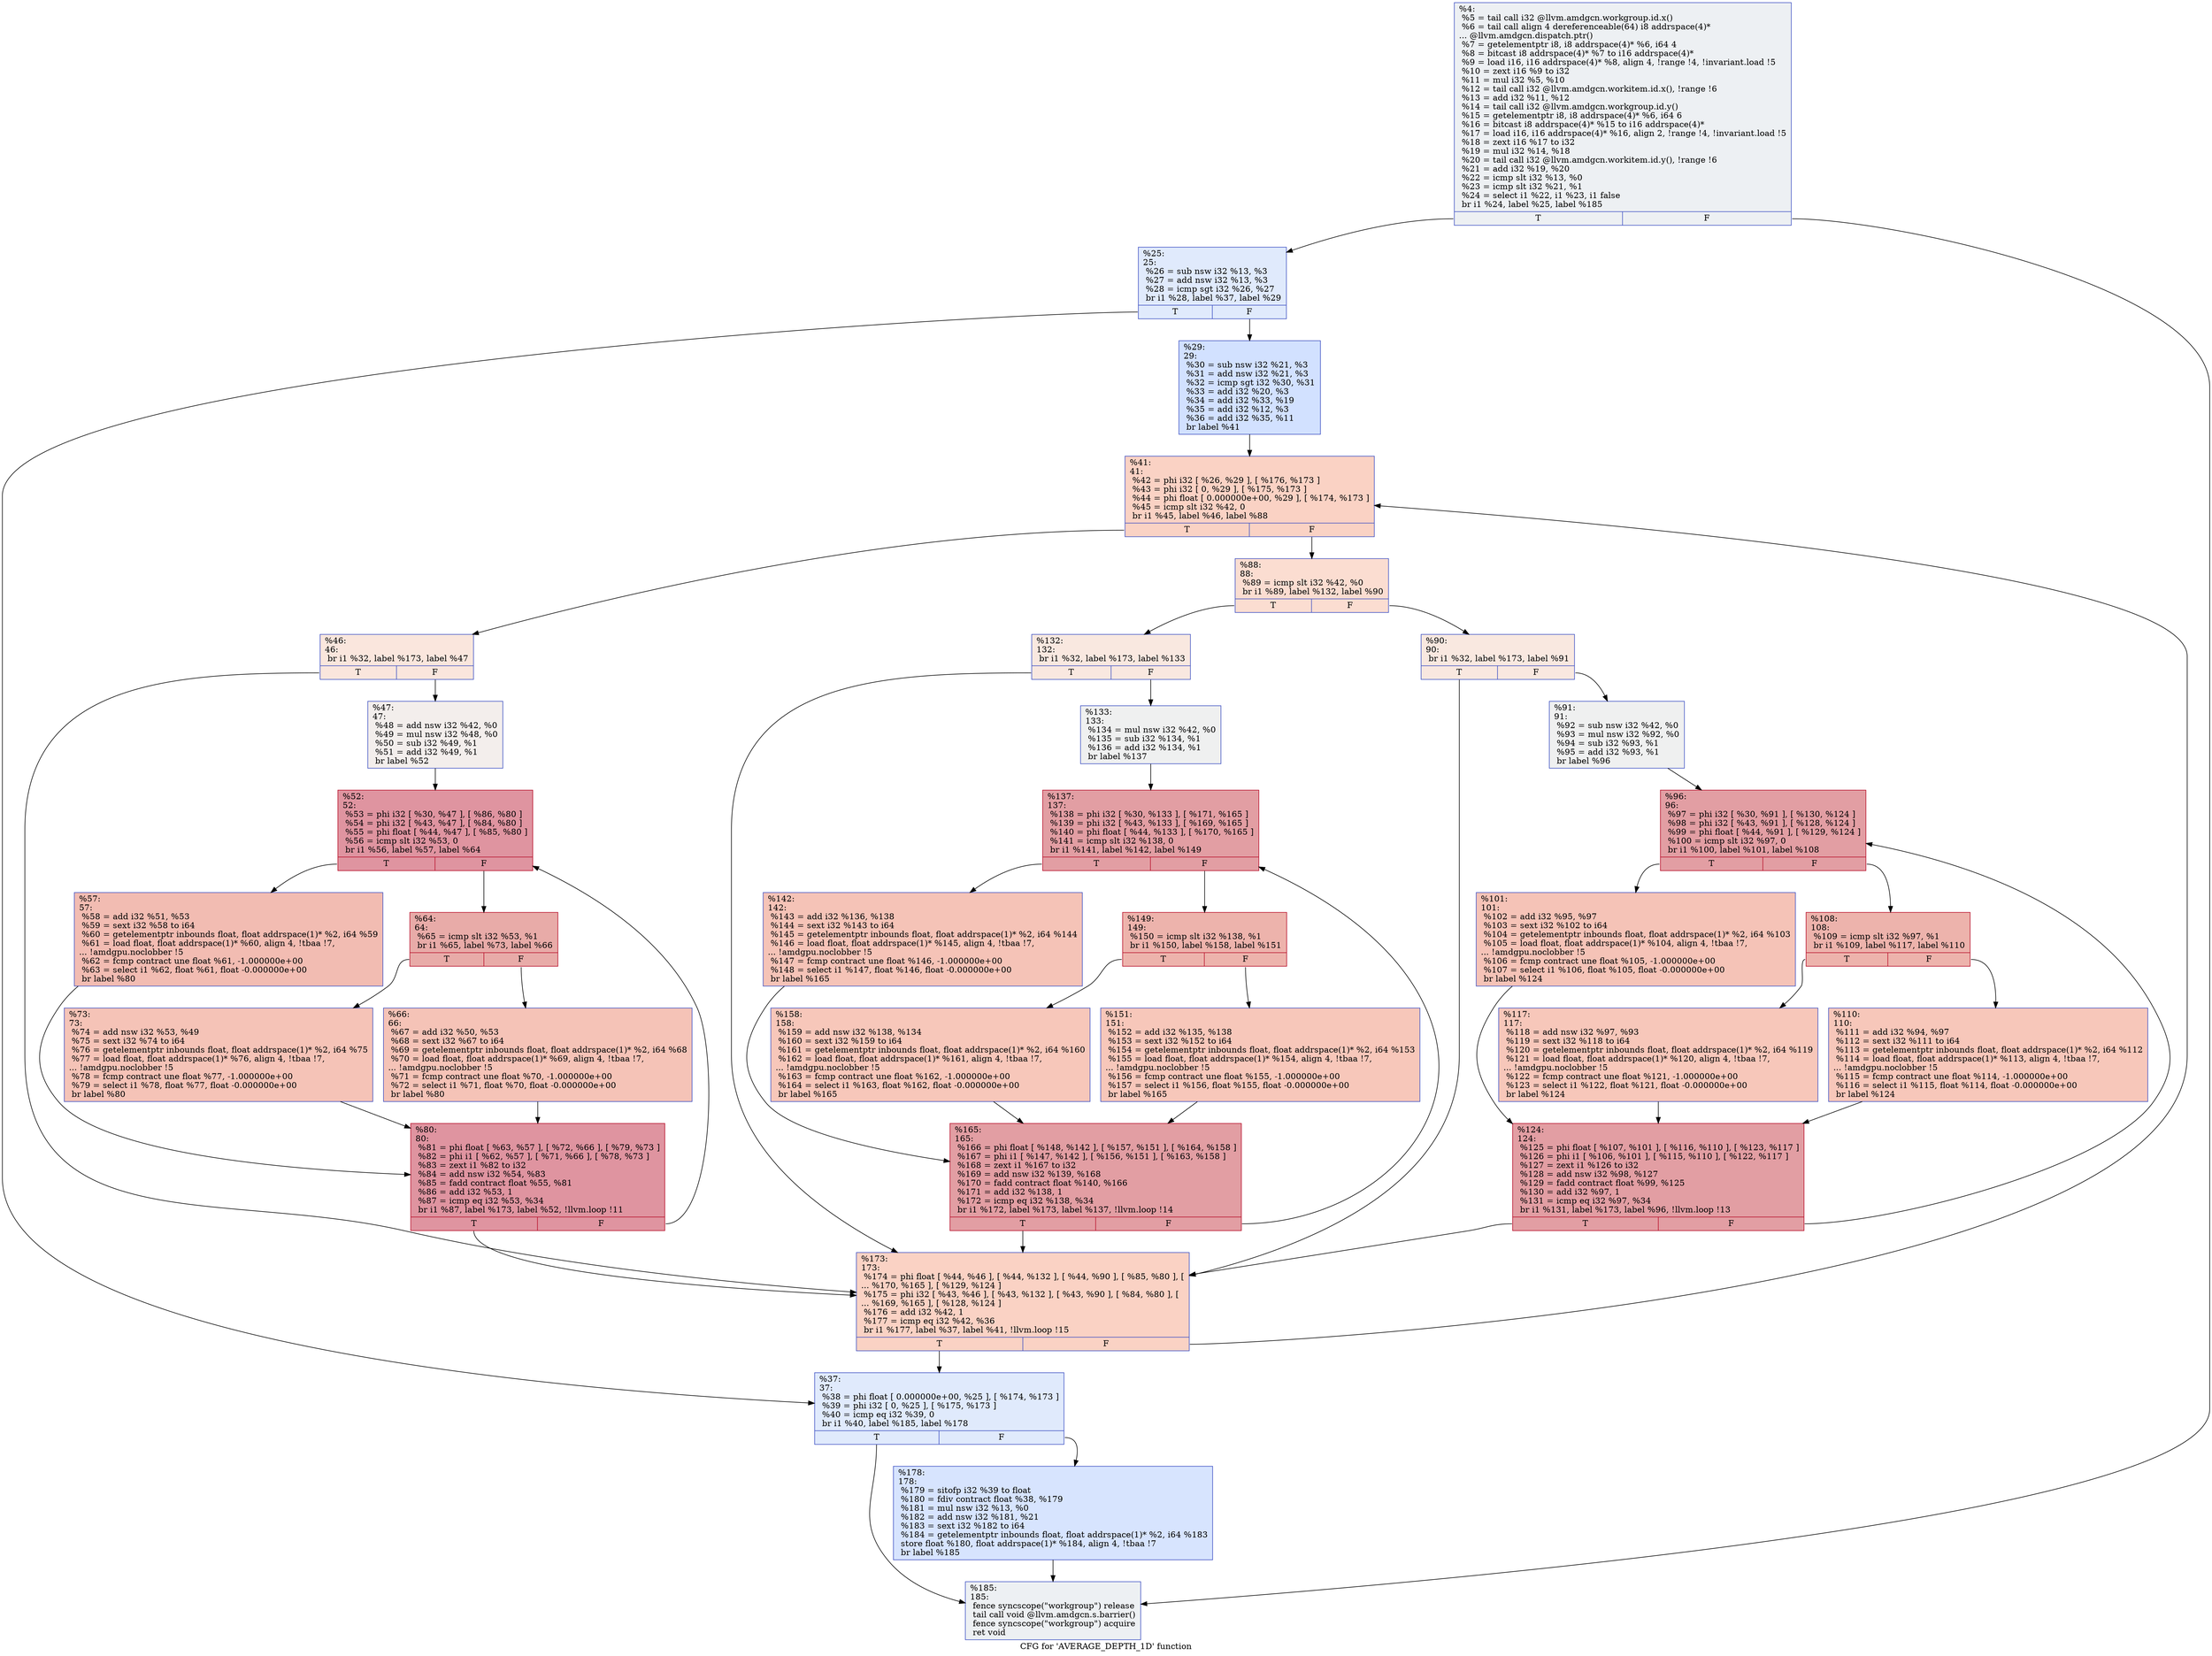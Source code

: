 digraph "CFG for 'AVERAGE_DEPTH_1D' function" {
	label="CFG for 'AVERAGE_DEPTH_1D' function";

	Node0x59924f0 [shape=record,color="#3d50c3ff", style=filled, fillcolor="#d6dce470",label="{%4:\l  %5 = tail call i32 @llvm.amdgcn.workgroup.id.x()\l  %6 = tail call align 4 dereferenceable(64) i8 addrspace(4)*\l... @llvm.amdgcn.dispatch.ptr()\l  %7 = getelementptr i8, i8 addrspace(4)* %6, i64 4\l  %8 = bitcast i8 addrspace(4)* %7 to i16 addrspace(4)*\l  %9 = load i16, i16 addrspace(4)* %8, align 4, !range !4, !invariant.load !5\l  %10 = zext i16 %9 to i32\l  %11 = mul i32 %5, %10\l  %12 = tail call i32 @llvm.amdgcn.workitem.id.x(), !range !6\l  %13 = add i32 %11, %12\l  %14 = tail call i32 @llvm.amdgcn.workgroup.id.y()\l  %15 = getelementptr i8, i8 addrspace(4)* %6, i64 6\l  %16 = bitcast i8 addrspace(4)* %15 to i16 addrspace(4)*\l  %17 = load i16, i16 addrspace(4)* %16, align 2, !range !4, !invariant.load !5\l  %18 = zext i16 %17 to i32\l  %19 = mul i32 %14, %18\l  %20 = tail call i32 @llvm.amdgcn.workitem.id.y(), !range !6\l  %21 = add i32 %19, %20\l  %22 = icmp slt i32 %13, %0\l  %23 = icmp slt i32 %21, %1\l  %24 = select i1 %22, i1 %23, i1 false\l  br i1 %24, label %25, label %185\l|{<s0>T|<s1>F}}"];
	Node0x59924f0:s0 -> Node0x5995f60;
	Node0x59924f0:s1 -> Node0x5995ff0;
	Node0x5995f60 [shape=record,color="#3d50c3ff", style=filled, fillcolor="#b9d0f970",label="{%25:\l25:                                               \l  %26 = sub nsw i32 %13, %3\l  %27 = add nsw i32 %13, %3\l  %28 = icmp sgt i32 %26, %27\l  br i1 %28, label %37, label %29\l|{<s0>T|<s1>F}}"];
	Node0x5995f60:s0 -> Node0x59962e0;
	Node0x5995f60:s1 -> Node0x5996330;
	Node0x5996330 [shape=record,color="#3d50c3ff", style=filled, fillcolor="#9abbff70",label="{%29:\l29:                                               \l  %30 = sub nsw i32 %21, %3\l  %31 = add nsw i32 %21, %3\l  %32 = icmp sgt i32 %30, %31\l  %33 = add i32 %20, %3\l  %34 = add i32 %33, %19\l  %35 = add i32 %12, %3\l  %36 = add i32 %35, %11\l  br label %41\l}"];
	Node0x5996330 -> Node0x59946c0;
	Node0x59962e0 [shape=record,color="#3d50c3ff", style=filled, fillcolor="#b9d0f970",label="{%37:\l37:                                               \l  %38 = phi float [ 0.000000e+00, %25 ], [ %174, %173 ]\l  %39 = phi i32 [ 0, %25 ], [ %175, %173 ]\l  %40 = icmp eq i32 %39, 0\l  br i1 %40, label %185, label %178\l|{<s0>T|<s1>F}}"];
	Node0x59962e0:s0 -> Node0x5995ff0;
	Node0x59962e0:s1 -> Node0x59977c0;
	Node0x59946c0 [shape=record,color="#3d50c3ff", style=filled, fillcolor="#f4987a70",label="{%41:\l41:                                               \l  %42 = phi i32 [ %26, %29 ], [ %176, %173 ]\l  %43 = phi i32 [ 0, %29 ], [ %175, %173 ]\l  %44 = phi float [ 0.000000e+00, %29 ], [ %174, %173 ]\l  %45 = icmp slt i32 %42, 0\l  br i1 %45, label %46, label %88\l|{<s0>T|<s1>F}}"];
	Node0x59946c0:s0 -> Node0x5997bd0;
	Node0x59946c0:s1 -> Node0x5997c60;
	Node0x5997bd0 [shape=record,color="#3d50c3ff", style=filled, fillcolor="#f3c7b170",label="{%46:\l46:                                               \l  br i1 %32, label %173, label %47\l|{<s0>T|<s1>F}}"];
	Node0x5997bd0:s0 -> Node0x59974a0;
	Node0x5997bd0:s1 -> Node0x5997da0;
	Node0x5997da0 [shape=record,color="#3d50c3ff", style=filled, fillcolor="#e3d9d370",label="{%47:\l47:                                               \l  %48 = add nsw i32 %42, %0\l  %49 = mul nsw i32 %48, %0\l  %50 = sub i32 %49, %1\l  %51 = add i32 %49, %1\l  br label %52\l}"];
	Node0x5997da0 -> Node0x59980e0;
	Node0x59980e0 [shape=record,color="#b70d28ff", style=filled, fillcolor="#b70d2870",label="{%52:\l52:                                               \l  %53 = phi i32 [ %30, %47 ], [ %86, %80 ]\l  %54 = phi i32 [ %43, %47 ], [ %84, %80 ]\l  %55 = phi float [ %44, %47 ], [ %85, %80 ]\l  %56 = icmp slt i32 %53, 0\l  br i1 %56, label %57, label %64\l|{<s0>T|<s1>F}}"];
	Node0x59980e0:s0 -> Node0x59985e0;
	Node0x59980e0:s1 -> Node0x5998670;
	Node0x59985e0 [shape=record,color="#3d50c3ff", style=filled, fillcolor="#e1675170",label="{%57:\l57:                                               \l  %58 = add i32 %51, %53\l  %59 = sext i32 %58 to i64\l  %60 = getelementptr inbounds float, float addrspace(1)* %2, i64 %59\l  %61 = load float, float addrspace(1)* %60, align 4, !tbaa !7,\l... !amdgpu.noclobber !5\l  %62 = fcmp contract une float %61, -1.000000e+00\l  %63 = select i1 %62, float %61, float -0.000000e+00\l  br label %80\l}"];
	Node0x59985e0 -> Node0x59981d0;
	Node0x5998670 [shape=record,color="#b70d28ff", style=filled, fillcolor="#cc403a70",label="{%64:\l64:                                               \l  %65 = icmp slt i32 %53, %1\l  br i1 %65, label %73, label %66\l|{<s0>T|<s1>F}}"];
	Node0x5998670:s0 -> Node0x59966b0;
	Node0x5998670:s1 -> Node0x5996700;
	Node0x5996700 [shape=record,color="#3d50c3ff", style=filled, fillcolor="#e8765c70",label="{%66:\l66:                                               \l  %67 = add i32 %50, %53\l  %68 = sext i32 %67 to i64\l  %69 = getelementptr inbounds float, float addrspace(1)* %2, i64 %68\l  %70 = load float, float addrspace(1)* %69, align 4, !tbaa !7,\l... !amdgpu.noclobber !5\l  %71 = fcmp contract une float %70, -1.000000e+00\l  %72 = select i1 %71, float %70, float -0.000000e+00\l  br label %80\l}"];
	Node0x5996700 -> Node0x59981d0;
	Node0x59966b0 [shape=record,color="#3d50c3ff", style=filled, fillcolor="#e8765c70",label="{%73:\l73:                                               \l  %74 = add nsw i32 %53, %49\l  %75 = sext i32 %74 to i64\l  %76 = getelementptr inbounds float, float addrspace(1)* %2, i64 %75\l  %77 = load float, float addrspace(1)* %76, align 4, !tbaa !7,\l... !amdgpu.noclobber !5\l  %78 = fcmp contract une float %77, -1.000000e+00\l  %79 = select i1 %78, float %77, float -0.000000e+00\l  br label %80\l}"];
	Node0x59966b0 -> Node0x59981d0;
	Node0x59981d0 [shape=record,color="#b70d28ff", style=filled, fillcolor="#b70d2870",label="{%80:\l80:                                               \l  %81 = phi float [ %63, %57 ], [ %72, %66 ], [ %79, %73 ]\l  %82 = phi i1 [ %62, %57 ], [ %71, %66 ], [ %78, %73 ]\l  %83 = zext i1 %82 to i32\l  %84 = add nsw i32 %54, %83\l  %85 = fadd contract float %55, %81\l  %86 = add i32 %53, 1\l  %87 = icmp eq i32 %53, %34\l  br i1 %87, label %173, label %52, !llvm.loop !11\l|{<s0>T|<s1>F}}"];
	Node0x59981d0:s0 -> Node0x59974a0;
	Node0x59981d0:s1 -> Node0x59980e0;
	Node0x5997c60 [shape=record,color="#3d50c3ff", style=filled, fillcolor="#f7b39670",label="{%88:\l88:                                               \l  %89 = icmp slt i32 %42, %0\l  br i1 %89, label %132, label %90\l|{<s0>T|<s1>F}}"];
	Node0x5997c60:s0 -> Node0x599a570;
	Node0x5997c60:s1 -> Node0x599a5c0;
	Node0x599a5c0 [shape=record,color="#3d50c3ff", style=filled, fillcolor="#f1ccb870",label="{%90:\l90:                                               \l  br i1 %32, label %173, label %91\l|{<s0>T|<s1>F}}"];
	Node0x599a5c0:s0 -> Node0x59974a0;
	Node0x599a5c0:s1 -> Node0x599a6c0;
	Node0x599a6c0 [shape=record,color="#3d50c3ff", style=filled, fillcolor="#dbdcde70",label="{%91:\l91:                                               \l  %92 = sub nsw i32 %42, %0\l  %93 = mul nsw i32 %92, %0\l  %94 = sub i32 %93, %1\l  %95 = add i32 %93, %1\l  br label %96\l}"];
	Node0x599a6c0 -> Node0x599aa00;
	Node0x599aa00 [shape=record,color="#b70d28ff", style=filled, fillcolor="#be242e70",label="{%96:\l96:                                               \l  %97 = phi i32 [ %30, %91 ], [ %130, %124 ]\l  %98 = phi i32 [ %43, %91 ], [ %128, %124 ]\l  %99 = phi float [ %44, %91 ], [ %129, %124 ]\l  %100 = icmp slt i32 %97, 0\l  br i1 %100, label %101, label %108\l|{<s0>T|<s1>F}}"];
	Node0x599aa00:s0 -> Node0x599ae70;
	Node0x599aa00:s1 -> Node0x599af00;
	Node0x599ae70 [shape=record,color="#3d50c3ff", style=filled, fillcolor="#e8765c70",label="{%101:\l101:                                              \l  %102 = add i32 %95, %97\l  %103 = sext i32 %102 to i64\l  %104 = getelementptr inbounds float, float addrspace(1)* %2, i64 %103\l  %105 = load float, float addrspace(1)* %104, align 4, !tbaa !7,\l... !amdgpu.noclobber !5\l  %106 = fcmp contract une float %105, -1.000000e+00\l  %107 = select i1 %106, float %105, float -0.000000e+00\l  br label %124\l}"];
	Node0x599ae70 -> Node0x599aac0;
	Node0x599af00 [shape=record,color="#b70d28ff", style=filled, fillcolor="#d6524470",label="{%108:\l108:                                              \l  %109 = icmp slt i32 %97, %1\l  br i1 %109, label %117, label %110\l|{<s0>T|<s1>F}}"];
	Node0x599af00:s0 -> Node0x599b4c0;
	Node0x599af00:s1 -> Node0x599b510;
	Node0x599b510 [shape=record,color="#3d50c3ff", style=filled, fillcolor="#ec7f6370",label="{%110:\l110:                                              \l  %111 = add i32 %94, %97\l  %112 = sext i32 %111 to i64\l  %113 = getelementptr inbounds float, float addrspace(1)* %2, i64 %112\l  %114 = load float, float addrspace(1)* %113, align 4, !tbaa !7,\l... !amdgpu.noclobber !5\l  %115 = fcmp contract une float %114, -1.000000e+00\l  %116 = select i1 %115, float %114, float -0.000000e+00\l  br label %124\l}"];
	Node0x599b510 -> Node0x599aac0;
	Node0x599b4c0 [shape=record,color="#3d50c3ff", style=filled, fillcolor="#ec7f6370",label="{%117:\l117:                                              \l  %118 = add nsw i32 %97, %93\l  %119 = sext i32 %118 to i64\l  %120 = getelementptr inbounds float, float addrspace(1)* %2, i64 %119\l  %121 = load float, float addrspace(1)* %120, align 4, !tbaa !7,\l... !amdgpu.noclobber !5\l  %122 = fcmp contract une float %121, -1.000000e+00\l  %123 = select i1 %122, float %121, float -0.000000e+00\l  br label %124\l}"];
	Node0x599b4c0 -> Node0x599aac0;
	Node0x599aac0 [shape=record,color="#b70d28ff", style=filled, fillcolor="#be242e70",label="{%124:\l124:                                              \l  %125 = phi float [ %107, %101 ], [ %116, %110 ], [ %123, %117 ]\l  %126 = phi i1 [ %106, %101 ], [ %115, %110 ], [ %122, %117 ]\l  %127 = zext i1 %126 to i32\l  %128 = add nsw i32 %98, %127\l  %129 = fadd contract float %99, %125\l  %130 = add i32 %97, 1\l  %131 = icmp eq i32 %97, %34\l  br i1 %131, label %173, label %96, !llvm.loop !13\l|{<s0>T|<s1>F}}"];
	Node0x599aac0:s0 -> Node0x59974a0;
	Node0x599aac0:s1 -> Node0x599aa00;
	Node0x599a570 [shape=record,color="#3d50c3ff", style=filled, fillcolor="#f1ccb870",label="{%132:\l132:                                              \l  br i1 %32, label %173, label %133\l|{<s0>T|<s1>F}}"];
	Node0x599a570:s0 -> Node0x59974a0;
	Node0x599a570:s1 -> Node0x5999080;
	Node0x5999080 [shape=record,color="#3d50c3ff", style=filled, fillcolor="#dbdcde70",label="{%133:\l133:                                              \l  %134 = mul nsw i32 %42, %0\l  %135 = sub i32 %134, %1\l  %136 = add i32 %134, %1\l  br label %137\l}"];
	Node0x5999080 -> Node0x599ca30;
	Node0x599ca30 [shape=record,color="#b70d28ff", style=filled, fillcolor="#be242e70",label="{%137:\l137:                                              \l  %138 = phi i32 [ %30, %133 ], [ %171, %165 ]\l  %139 = phi i32 [ %43, %133 ], [ %169, %165 ]\l  %140 = phi float [ %44, %133 ], [ %170, %165 ]\l  %141 = icmp slt i32 %138, 0\l  br i1 %141, label %142, label %149\l|{<s0>T|<s1>F}}"];
	Node0x599ca30:s0 -> Node0x599ce60;
	Node0x599ca30:s1 -> Node0x599cef0;
	Node0x599ce60 [shape=record,color="#3d50c3ff", style=filled, fillcolor="#e8765c70",label="{%142:\l142:                                              \l  %143 = add i32 %136, %138\l  %144 = sext i32 %143 to i64\l  %145 = getelementptr inbounds float, float addrspace(1)* %2, i64 %144\l  %146 = load float, float addrspace(1)* %145, align 4, !tbaa !7,\l... !amdgpu.noclobber !5\l  %147 = fcmp contract une float %146, -1.000000e+00\l  %148 = select i1 %147, float %146, float -0.000000e+00\l  br label %165\l}"];
	Node0x599ce60 -> Node0x599caf0;
	Node0x599cef0 [shape=record,color="#b70d28ff", style=filled, fillcolor="#d6524470",label="{%149:\l149:                                              \l  %150 = icmp slt i32 %138, %1\l  br i1 %150, label %158, label %151\l|{<s0>T|<s1>F}}"];
	Node0x599cef0:s0 -> Node0x599d480;
	Node0x599cef0:s1 -> Node0x599d4d0;
	Node0x599d4d0 [shape=record,color="#3d50c3ff", style=filled, fillcolor="#ec7f6370",label="{%151:\l151:                                              \l  %152 = add i32 %135, %138\l  %153 = sext i32 %152 to i64\l  %154 = getelementptr inbounds float, float addrspace(1)* %2, i64 %153\l  %155 = load float, float addrspace(1)* %154, align 4, !tbaa !7,\l... !amdgpu.noclobber !5\l  %156 = fcmp contract une float %155, -1.000000e+00\l  %157 = select i1 %156, float %155, float -0.000000e+00\l  br label %165\l}"];
	Node0x599d4d0 -> Node0x599caf0;
	Node0x599d480 [shape=record,color="#3d50c3ff", style=filled, fillcolor="#ec7f6370",label="{%158:\l158:                                              \l  %159 = add nsw i32 %138, %134\l  %160 = sext i32 %159 to i64\l  %161 = getelementptr inbounds float, float addrspace(1)* %2, i64 %160\l  %162 = load float, float addrspace(1)* %161, align 4, !tbaa !7,\l... !amdgpu.noclobber !5\l  %163 = fcmp contract une float %162, -1.000000e+00\l  %164 = select i1 %163, float %162, float -0.000000e+00\l  br label %165\l}"];
	Node0x599d480 -> Node0x599caf0;
	Node0x599caf0 [shape=record,color="#b70d28ff", style=filled, fillcolor="#be242e70",label="{%165:\l165:                                              \l  %166 = phi float [ %148, %142 ], [ %157, %151 ], [ %164, %158 ]\l  %167 = phi i1 [ %147, %142 ], [ %156, %151 ], [ %163, %158 ]\l  %168 = zext i1 %167 to i32\l  %169 = add nsw i32 %139, %168\l  %170 = fadd contract float %140, %166\l  %171 = add i32 %138, 1\l  %172 = icmp eq i32 %138, %34\l  br i1 %172, label %173, label %137, !llvm.loop !14\l|{<s0>T|<s1>F}}"];
	Node0x599caf0:s0 -> Node0x59974a0;
	Node0x599caf0:s1 -> Node0x599ca30;
	Node0x59974a0 [shape=record,color="#3d50c3ff", style=filled, fillcolor="#f4987a70",label="{%173:\l173:                                              \l  %174 = phi float [ %44, %46 ], [ %44, %132 ], [ %44, %90 ], [ %85, %80 ], [\l... %170, %165 ], [ %129, %124 ]\l  %175 = phi i32 [ %43, %46 ], [ %43, %132 ], [ %43, %90 ], [ %84, %80 ], [\l... %169, %165 ], [ %128, %124 ]\l  %176 = add i32 %42, 1\l  %177 = icmp eq i32 %42, %36\l  br i1 %177, label %37, label %41, !llvm.loop !15\l|{<s0>T|<s1>F}}"];
	Node0x59974a0:s0 -> Node0x59962e0;
	Node0x59974a0:s1 -> Node0x59946c0;
	Node0x59977c0 [shape=record,color="#3d50c3ff", style=filled, fillcolor="#a5c3fe70",label="{%178:\l178:                                              \l  %179 = sitofp i32 %39 to float\l  %180 = fdiv contract float %38, %179\l  %181 = mul nsw i32 %13, %0\l  %182 = add nsw i32 %181, %21\l  %183 = sext i32 %182 to i64\l  %184 = getelementptr inbounds float, float addrspace(1)* %2, i64 %183\l  store float %180, float addrspace(1)* %184, align 4, !tbaa !7\l  br label %185\l}"];
	Node0x59977c0 -> Node0x5995ff0;
	Node0x5995ff0 [shape=record,color="#3d50c3ff", style=filled, fillcolor="#d6dce470",label="{%185:\l185:                                              \l  fence syncscope(\"workgroup\") release\l  tail call void @llvm.amdgcn.s.barrier()\l  fence syncscope(\"workgroup\") acquire\l  ret void\l}"];
}
